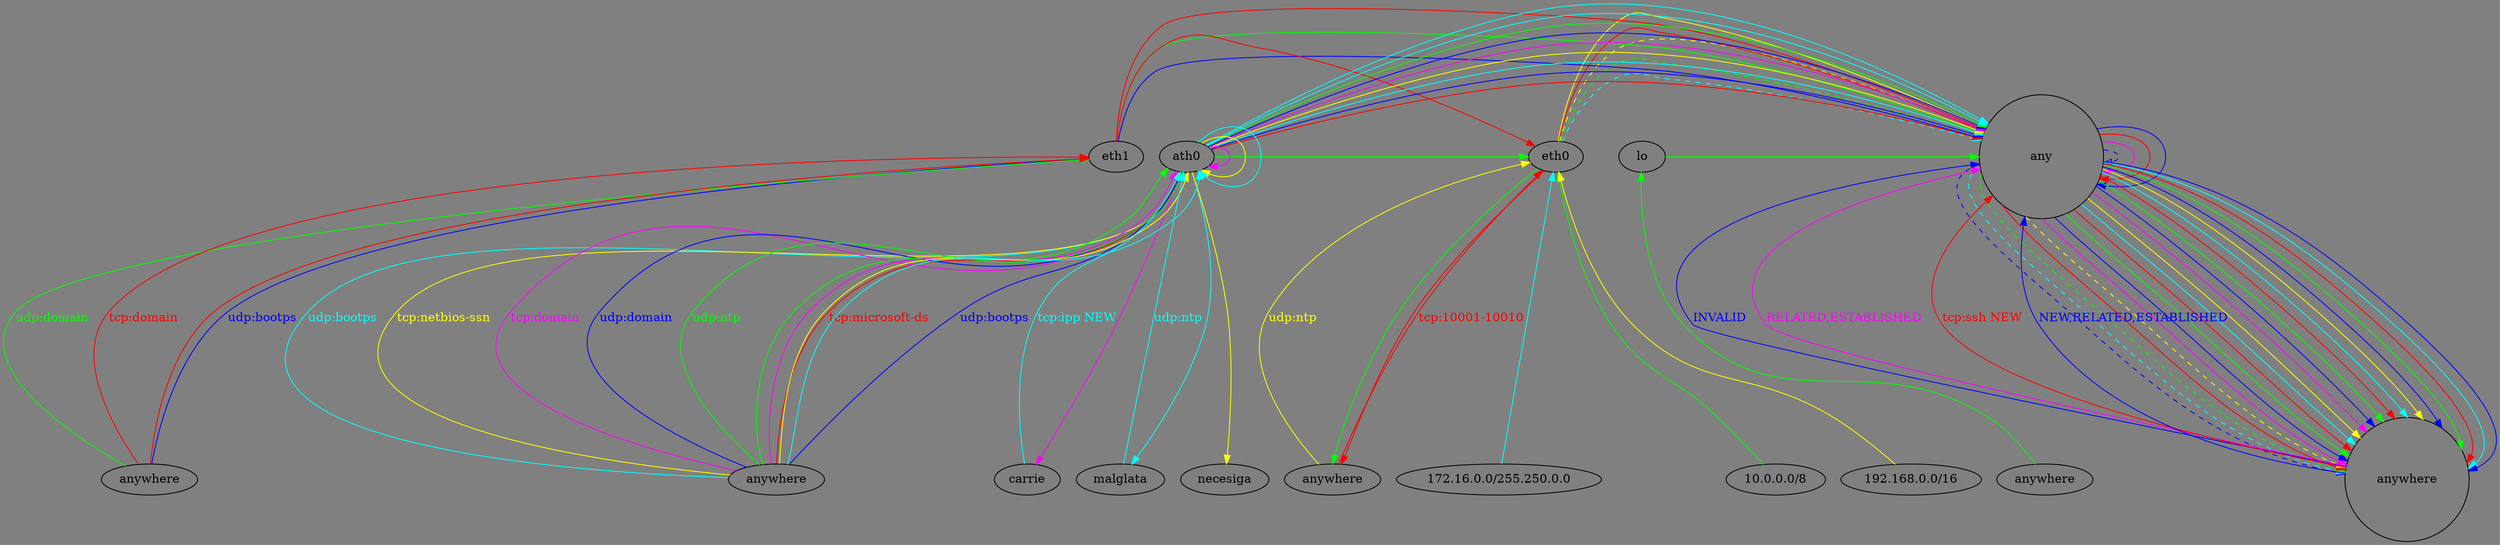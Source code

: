 digraph firajawall {
  graph [bgcolor="#808080" ranksep=3]

  // Invisible root node
  rootNode [root=true, style=invis]

  { rank=same
  "any" [label="any" height=2 width=2]
  "eth0" [label="eth0"]
  "eth1" [label="eth1"]
  "ath0" [label="ath0"]
  "lo" [label="lo"]
  }

"any" -> rootNode [style=invis]
"eth0" -> rootNode [style=invis]
"eth1" -> rootNode [style=invis]
"ath0" -> rootNode [style=invis]
"lo" -> rootNode [style=invis]

  { rank=same
  // Addresses
  "any_anywhere" [label="anywhere" height=2 width=2]
  "ath0_anywhere" [label="anywhere"]
  "eth0_anywhere" [label="anywhere"]
  "eth1_anywhere" [label="anywhere"]
  "lo_anywhere" [label="anywhere"]
  "eth0_10.0.0.0/8" [label="10.0.0.0/8"]
  "eth0_172.16.0.0/255.250.0.0" [label="172.16.0.0/255.250.0.0"]
  "eth0_192.168.0.0/16" [label="192.168.0.0/16"]
  "ath0_carrie" [label="carrie"]
  "ath0_malglata" [label="malglata"]
  "ath0_necesiga" [label="necesiga"]
  }

  // Rules
  edge [color="#0000FF", fontcolor="#0000FF"]
  "any_anywhere" -> "any" [label="INVALID"]
  "any" -> "any" -> "any_anywhere" [style=dashed fillcolor="#808080"]

  edge [color="#00FFFF", fontcolor="#00FFFF"]
  "eth0_172.16.0.0/255.250.0.0" -> "eth0"
  "eth0" -> "any" -> "any_anywhere" [style=dashed]
  
  edge [color="#00FF00", fontcolor="#00FF00"]
  "eth0_10.0.0.0/8" -> "eth0"
  "eth0" -> "any" -> "any_anywhere" [style=dashed]

  edge [color="#FF0000", fontcolor="#FF0000"]
  "ath0_anywhere" -> "ath0" [label="tcp:microsoft-ds"]
  "ath0" -> "any" -> "any_anywhere"

  edge [color="#FFFF00", fontcolor="#FFFF00"]
  "eth0_192.168.0.0/16" -> "eth0"
  "eth0" -> "any" -> "any_anywhere" [style=dashed]

  edge [color="#FF00FF", fontcolor="#FF00FF"]
  "any_anywhere" -> "any" [label="RELATED,ESTABLISHED"]
  "any" -> "any" -> "any_anywhere"

  edge [color="#0000FF", fontcolor="#0000FF"]
  "ath0_anywhere" -> "ath0" [label="udp:bootps"]
  "ath0" -> "any" -> "any_anywhere"

  edge [color="#00FF00", fontcolor="#00FF00"]
  "lo_anywhere" -> "lo"
  "lo" -> "any" -> "any_anywhere"

  edge [color="#FF0000", fontcolor="#FF0000"]
  "any_anywhere" -> "any" [label="tcp:ssh NEW"]
  "any" -> "any" -> "any_anywhere"

  edge [color="#00FFFF", fontcolor="#00FFFF"]
  "ath0_anywhere" -> "ath0" [label="udp:bootps"]
  "ath0" -> "any" -> "any_anywhere"

  edge [color="#FFFF00", fontcolor="#FFFF00"]
  "ath0_anywhere" -> "ath0" [label="tcp:netbios-ssn"]
  "ath0" -> "any" -> "any_anywhere"

  edge [color="#FF00FF", fontcolor="#FF00FF"]
  "ath0_anywhere" -> "ath0" [label="tcp:domain"]
  "ath0" -> "any" -> "any_anywhere"

  edge [color="#0000FF", fontcolor="#0000FF"]
  "ath0_anywhere" -> "ath0" [label="udp:domain"]
  "ath0" -> "any" -> "any_anywhere"

  edge [color="#00FF00", fontcolor="#00FF00"]
  "ath0_anywhere" -> "ath0" [label="udp:ntp"]
  "ath0" -> "any" -> "any_anywhere"

  edge [color="#FF0000", fontcolor="#FF0000"]
  "eth0_anywhere" -> "eth0" [label="tcp:10001-10010"]
  "eth0" -> "any" -> "any_anywhere"

  edge [color="#00FFFF", fontcolor="#00FFFF"]
  "ath0_carrie" -> "ath0" [label="tcp:ipp NEW"]
  "ath0" -> "any" -> "any_anywhere"

  edge [color="#FFFF00", fontcolor="#FFFF00"]
  "eth0_anywhere" -> "eth0" [label="udp:ntp"]
  "eth0" -> "any" -> "any_anywhere"

  edge [color="#0000FF", fontcolor="#0000FF"]
  "eth1_anywhere" -> "eth1" [label="udp:bootps"]
  "eth1" -> "any" -> "any_anywhere"

  edge [color="#00FF00", fontcolor="#00FF00"]
  "eth1_anywhere" -> "eth1" [label="udp:domain"]
  "eth1" -> "any" -> "any_anywhere"

  edge [color="#FF0000", fontcolor="#FF0000"]
  "eth1_anywhere" -> "eth1" [label="tcp:domain"]
  "eth1" -> "any" -> "any_anywhere"

  edge [color="#00FFFF", fontcolor="#00FFFF"]
  "ath0_malglata" -> "ath0" [label="udp:ntp"]
  "ath0" -> "any" -> "any_anywhere"

  edge [color="#0000FF", fontcolor="#0000FF"]
  "any_anywhere" -> "any" [label="NEW,RELATED,ESTABLISHED"]
  "any" -> "any" -> "any_anywhere"

  edge [color="#00FF00", fontcolor="#00FF00"]
  "ath0_anywhere" -> "ath0"
  "ath0" -> "eth0" -> "eth0_anywhere"

  edge [color="#FF0000", fontcolor="#FF0000"]
  "eth1_anywhere" -> "eth1"
  "eth1" -> "eth0" -> "eth0_anywhere"

  edge [color="#FF00FF", fontcolor="#FF00FF"]
  "ath0_anywhere" -> "ath0"
  "ath0" -> "ath0" -> "ath0_carrie"

  edge [color="#FFFF00", fontcolor="#FFFF00"]
  "ath0_anywhere" -> "ath0"
  "ath0" -> "ath0" -> "ath0_necesiga"

  edge [color="#00FFFF", fontcolor="#00FFFF"]
  "ath0_anywhere" -> "ath0"
  "ath0" -> "ath0" -> "ath0_malglata"
}